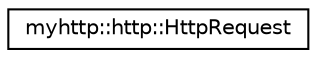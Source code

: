 digraph "Graphical Class Hierarchy"
{
 // LATEX_PDF_SIZE
  edge [fontname="Helvetica",fontsize="10",labelfontname="Helvetica",labelfontsize="10"];
  node [fontname="Helvetica",fontsize="10",shape=record];
  rankdir="LR";
  Node0 [label="myhttp::http::HttpRequest",height=0.2,width=0.4,color="black", fillcolor="white", style="filled",URL="$classmyhttp_1_1http_1_1HttpRequest.html",tooltip="HTTP请求结构"];
}
